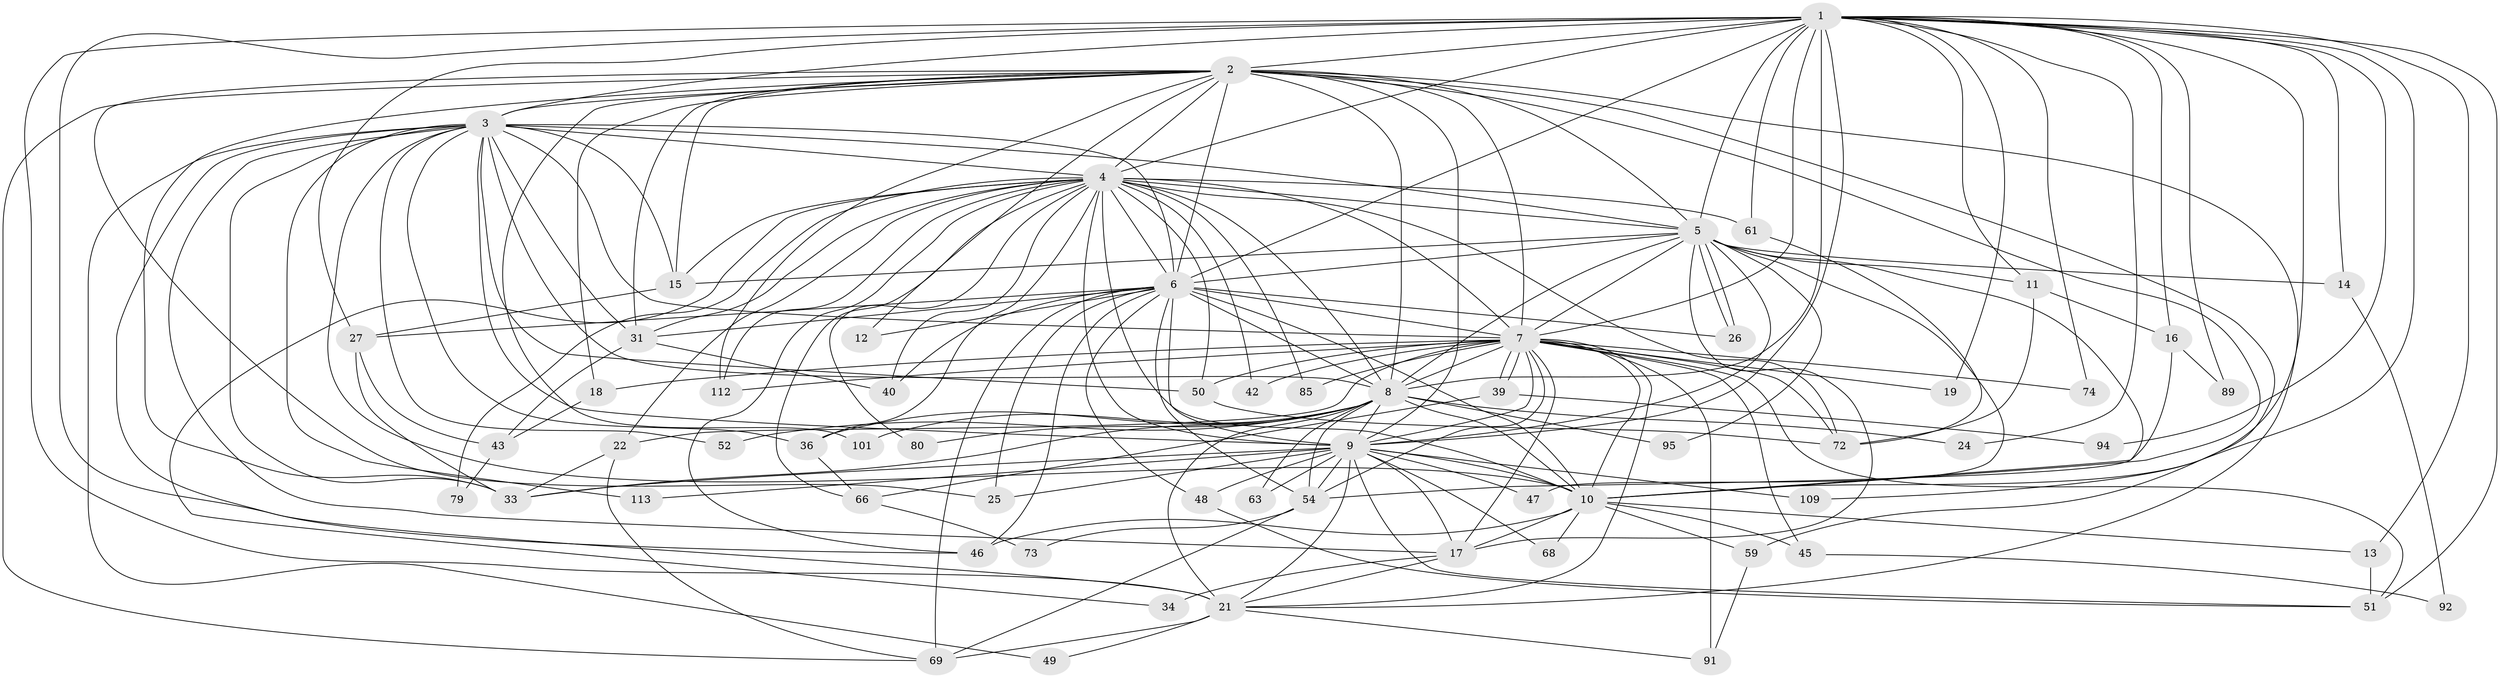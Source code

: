 // original degree distribution, {27: 0.007874015748031496, 28: 0.015748031496062992, 21: 0.023622047244094488, 26: 0.007874015748031496, 17: 0.007874015748031496, 25: 0.007874015748031496, 15: 0.007874015748031496, 4: 0.14173228346456693, 2: 0.49606299212598426, 3: 0.2125984251968504, 5: 0.047244094488188976, 6: 0.015748031496062992, 8: 0.007874015748031496}
// Generated by graph-tools (version 1.1) at 2025/13/03/09/25 04:13:41]
// undirected, 63 vertices, 191 edges
graph export_dot {
graph [start="1"]
  node [color=gray90,style=filled];
  1;
  2 [super="+37+86+53+125+64+93+30"];
  3 [super="+23"];
  4;
  5 [super="+77+119"];
  6 [super="+99+104+120+32+20+28+57"];
  7;
  8 [super="+29"];
  9;
  10 [super="+81"];
  11;
  12;
  13;
  14;
  15 [super="+126"];
  16;
  17 [super="+44"];
  18 [super="+35"];
  19;
  21 [super="+82+38"];
  22 [super="+122"];
  24;
  25 [super="+124+55"];
  26 [super="+87"];
  27 [super="+56"];
  31 [super="+107"];
  33 [super="+65"];
  34;
  36 [super="+108"];
  39;
  40;
  42;
  43;
  45;
  46 [super="+78"];
  47;
  48 [super="+98"];
  49;
  50 [super="+67+58"];
  51 [super="+75+102"];
  52;
  54 [super="+71+62"];
  59;
  61 [super="+97"];
  63 [super="+116"];
  66 [super="+121"];
  68;
  69 [super="+90"];
  72 [super="+88"];
  73;
  74;
  79;
  80;
  85;
  89;
  91 [super="+115"];
  92;
  94;
  95;
  101;
  109;
  112 [super="+118"];
  113;
  1 -- 2 [weight=3];
  1 -- 3;
  1 -- 4;
  1 -- 5 [weight=2];
  1 -- 6;
  1 -- 7;
  1 -- 8;
  1 -- 9;
  1 -- 10;
  1 -- 11;
  1 -- 13;
  1 -- 14;
  1 -- 16;
  1 -- 19;
  1 -- 24;
  1 -- 46;
  1 -- 61;
  1 -- 74;
  1 -- 89;
  1 -- 94;
  1 -- 109;
  1 -- 21;
  1 -- 27;
  1 -- 51;
  2 -- 3 [weight=3];
  2 -- 4;
  2 -- 5;
  2 -- 6 [weight=2];
  2 -- 7;
  2 -- 8 [weight=3];
  2 -- 9 [weight=2];
  2 -- 10;
  2 -- 12;
  2 -- 18 [weight=2];
  2 -- 25;
  2 -- 59;
  2 -- 101;
  2 -- 112;
  2 -- 21;
  2 -- 15;
  2 -- 31;
  2 -- 69;
  2 -- 33;
  3 -- 4;
  3 -- 5;
  3 -- 6 [weight=4];
  3 -- 7;
  3 -- 8;
  3 -- 9;
  3 -- 10;
  3 -- 31;
  3 -- 36;
  3 -- 49;
  3 -- 52;
  3 -- 113;
  3 -- 17;
  3 -- 50;
  3 -- 15;
  3 -- 21;
  3 -- 33 [weight=2];
  4 -- 5;
  4 -- 6;
  4 -- 7;
  4 -- 8 [weight=2];
  4 -- 9;
  4 -- 10;
  4 -- 15;
  4 -- 22;
  4 -- 31;
  4 -- 34;
  4 -- 40;
  4 -- 42;
  4 -- 46;
  4 -- 61;
  4 -- 72;
  4 -- 79;
  4 -- 80;
  4 -- 85;
  4 -- 112;
  4 -- 66;
  4 -- 36;
  4 -- 50;
  5 -- 6;
  5 -- 7;
  5 -- 8;
  5 -- 9;
  5 -- 10;
  5 -- 11;
  5 -- 14;
  5 -- 15;
  5 -- 26;
  5 -- 26;
  5 -- 47;
  5 -- 95;
  5 -- 17 [weight=2];
  6 -- 7;
  6 -- 8;
  6 -- 9 [weight=2];
  6 -- 10;
  6 -- 12;
  6 -- 27;
  6 -- 69;
  6 -- 25;
  6 -- 40;
  6 -- 46;
  6 -- 31;
  6 -- 54;
  6 -- 48;
  6 -- 26;
  7 -- 8;
  7 -- 9;
  7 -- 10;
  7 -- 18;
  7 -- 19;
  7 -- 22;
  7 -- 39;
  7 -- 39;
  7 -- 42;
  7 -- 45;
  7 -- 50 [weight=3];
  7 -- 51;
  7 -- 54;
  7 -- 74;
  7 -- 85;
  7 -- 91;
  7 -- 112;
  7 -- 17;
  7 -- 21;
  7 -- 72;
  8 -- 9;
  8 -- 10;
  8 -- 21;
  8 -- 24;
  8 -- 52;
  8 -- 80;
  8 -- 101;
  8 -- 33;
  8 -- 36;
  8 -- 95;
  8 -- 63;
  8 -- 54;
  9 -- 10;
  9 -- 17;
  9 -- 21;
  9 -- 25 [weight=2];
  9 -- 33;
  9 -- 47;
  9 -- 48;
  9 -- 63 [weight=2];
  9 -- 68;
  9 -- 109;
  9 -- 113;
  9 -- 51;
  9 -- 54;
  10 -- 13;
  10 -- 17;
  10 -- 45;
  10 -- 59;
  10 -- 68;
  10 -- 46;
  11 -- 16;
  11 -- 72;
  13 -- 51;
  14 -- 92;
  15 -- 27;
  16 -- 54;
  16 -- 89;
  17 -- 34;
  17 -- 21;
  18 -- 43;
  21 -- 49;
  21 -- 91;
  21 -- 69;
  22 -- 69;
  22 -- 33;
  27 -- 43;
  27 -- 33;
  31 -- 40;
  31 -- 43;
  36 -- 66;
  39 -- 66;
  39 -- 94;
  43 -- 79;
  45 -- 92;
  48 -- 51;
  50 -- 72;
  54 -- 73;
  54 -- 69;
  59 -- 91;
  61 -- 72;
  66 -- 73;
}
